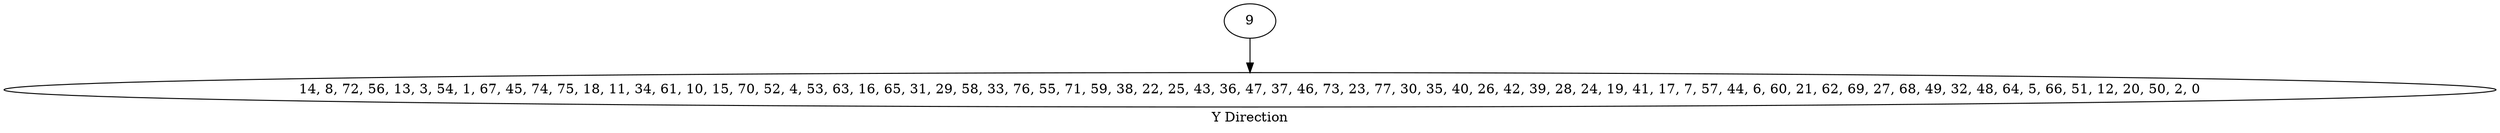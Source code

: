 digraph {
label="Y Direction"9 -> "14, 8, 72, 56, 13, 3, 54, 1, 67, 45, 74, 75, 18, 11, 34, 61, 10, 15, 70, 52, 4, 53, 63, 16, 65, 31, 29, 58, 33, 76, 55, 71, 59, 38, 22, 25, 43, 36, 47, 37, 46, 73, 23, 77, 30, 35, 40, 26, 42, 39, 28, 24, 19, 41, 17, 7, 57, 44, 6, 60, 21, 62, 69, 27, 68, 49, 32, 48, 64, 5, 66, 51, 12, 20, 50, 2, 0"
}